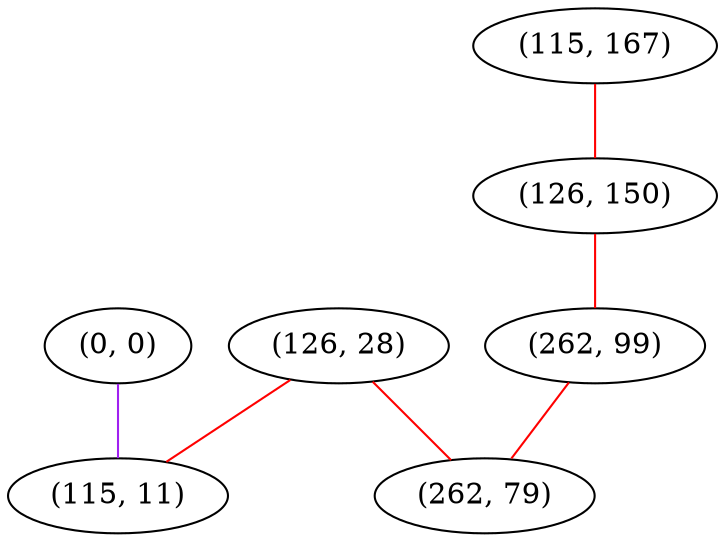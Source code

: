 graph "" {
"(0, 0)";
"(115, 167)";
"(126, 150)";
"(262, 99)";
"(126, 28)";
"(262, 79)";
"(115, 11)";
"(0, 0)" -- "(115, 11)"  [color=purple, key=0, weight=4];
"(115, 167)" -- "(126, 150)"  [color=red, key=0, weight=1];
"(126, 150)" -- "(262, 99)"  [color=red, key=0, weight=1];
"(262, 99)" -- "(262, 79)"  [color=red, key=0, weight=1];
"(126, 28)" -- "(262, 79)"  [color=red, key=0, weight=1];
"(126, 28)" -- "(115, 11)"  [color=red, key=0, weight=1];
}
